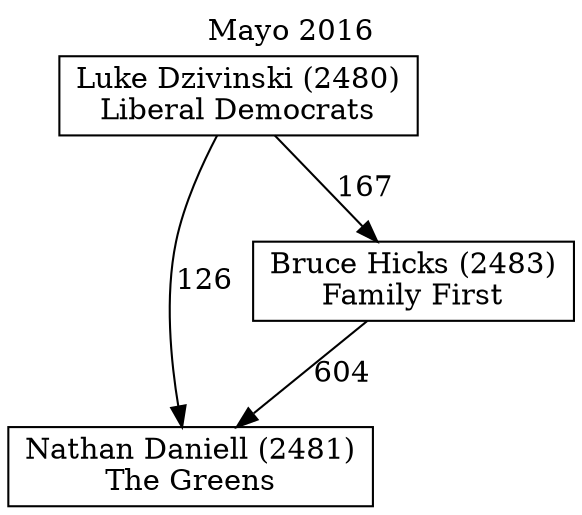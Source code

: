 // House preference flow
digraph "Nathan Daniell (2481)_Mayo_2016" {
	graph [label="Mayo 2016" labelloc=t mclimit=10]
	node [shape=box]
	"Luke Dzivinski (2480)" [label="Luke Dzivinski (2480)
Liberal Democrats"]
	"Nathan Daniell (2481)" [label="Nathan Daniell (2481)
The Greens"]
	"Bruce Hicks (2483)" [label="Bruce Hicks (2483)
Family First"]
	"Luke Dzivinski (2480)" -> "Nathan Daniell (2481)" [label=126]
	"Luke Dzivinski (2480)" -> "Bruce Hicks (2483)" [label=167]
	"Bruce Hicks (2483)" -> "Nathan Daniell (2481)" [label=604]
}
